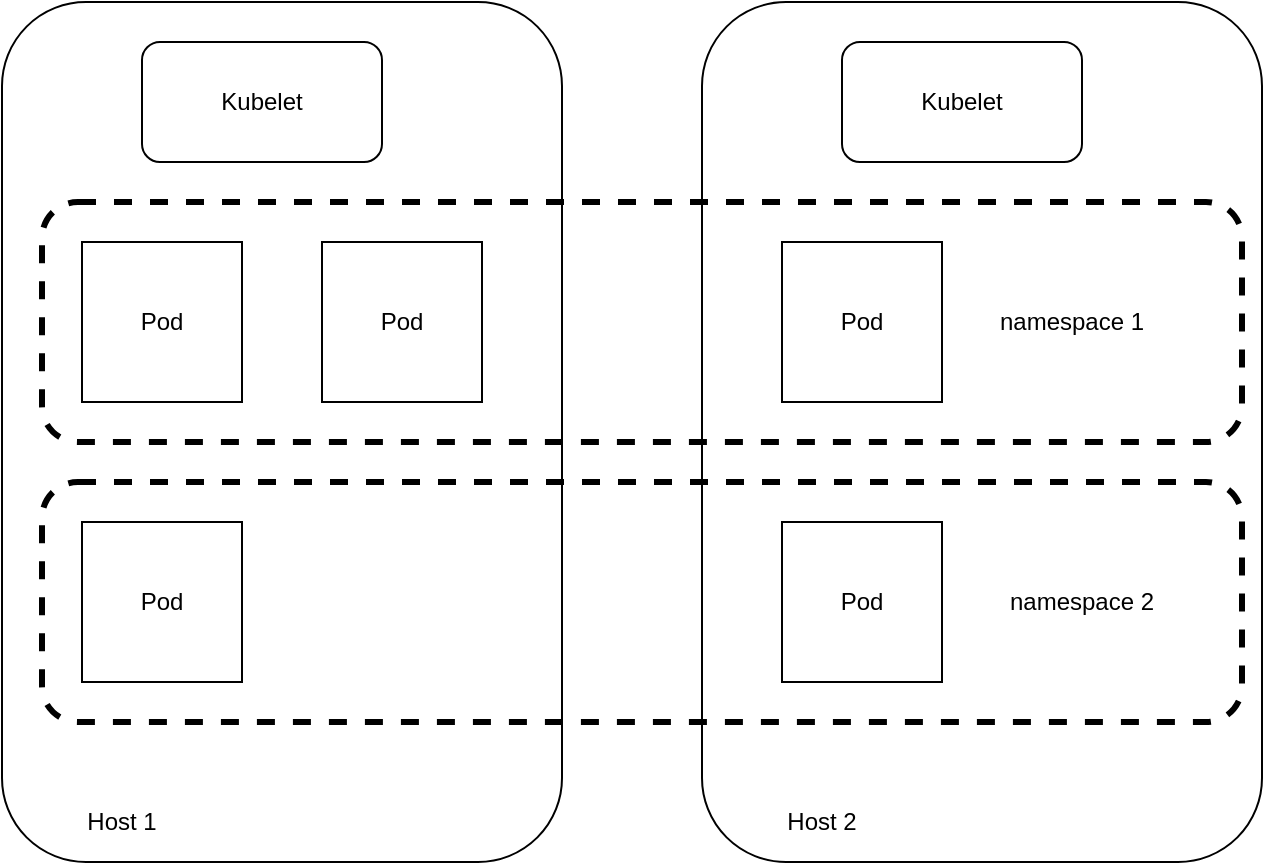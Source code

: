 <mxfile version="12.2.2" type="device" pages="1"><diagram id="e0SPDPHda0_G573LZDcg" name="Page-1"><mxGraphModel dx="1088" dy="538" grid="1" gridSize="10" guides="1" tooltips="1" connect="1" arrows="1" fold="1" page="1" pageScale="1" pageWidth="850" pageHeight="1100" math="0" shadow="0"><root><mxCell id="0"/><mxCell id="1" parent="0"/><mxCell id="Oo-0B5G8bB2DMYQothb5-16" value="" style="rounded=1;whiteSpace=wrap;html=1;" vertex="1" parent="1"><mxGeometry x="400" y="30" width="280" height="430" as="geometry"/></mxCell><mxCell id="Oo-0B5G8bB2DMYQothb5-1" value="" style="rounded=1;whiteSpace=wrap;html=1;" vertex="1" parent="1"><mxGeometry x="50" y="30" width="280" height="430" as="geometry"/></mxCell><mxCell id="Oo-0B5G8bB2DMYQothb5-2" value="Kubelet" style="rounded=1;whiteSpace=wrap;html=1;" vertex="1" parent="1"><mxGeometry x="120" y="50" width="120" height="60" as="geometry"/></mxCell><mxCell id="Oo-0B5G8bB2DMYQothb5-3" value="Pod" style="whiteSpace=wrap;html=1;aspect=fixed;" vertex="1" parent="1"><mxGeometry x="90" y="150" width="80" height="80" as="geometry"/></mxCell><mxCell id="Oo-0B5G8bB2DMYQothb5-4" value="Pod" style="whiteSpace=wrap;html=1;aspect=fixed;" vertex="1" parent="1"><mxGeometry x="210" y="150" width="80" height="80" as="geometry"/></mxCell><mxCell id="Oo-0B5G8bB2DMYQothb5-5" value="Pod" style="whiteSpace=wrap;html=1;aspect=fixed;" vertex="1" parent="1"><mxGeometry x="90" y="290" width="80" height="80" as="geometry"/></mxCell><mxCell id="Oo-0B5G8bB2DMYQothb5-12" value="Host 1" style="text;html=1;strokeColor=none;fillColor=none;align=center;verticalAlign=middle;whiteSpace=wrap;rounded=0;" vertex="1" parent="1"><mxGeometry x="90" y="430" width="40" height="20" as="geometry"/></mxCell><mxCell id="Oo-0B5G8bB2DMYQothb5-15" value="" style="rounded=1;whiteSpace=wrap;html=1;fillColor=none;strokeWidth=3;dashed=1;" vertex="1" parent="1"><mxGeometry x="70" y="130" width="600" height="120" as="geometry"/></mxCell><mxCell id="Oo-0B5G8bB2DMYQothb5-17" value="Kubelet" style="rounded=1;whiteSpace=wrap;html=1;" vertex="1" parent="1"><mxGeometry x="470" y="50" width="120" height="60" as="geometry"/></mxCell><mxCell id="Oo-0B5G8bB2DMYQothb5-18" value="Pod" style="whiteSpace=wrap;html=1;aspect=fixed;" vertex="1" parent="1"><mxGeometry x="440" y="150" width="80" height="80" as="geometry"/></mxCell><mxCell id="Oo-0B5G8bB2DMYQothb5-20" value="Pod" style="whiteSpace=wrap;html=1;aspect=fixed;" vertex="1" parent="1"><mxGeometry x="440" y="290" width="80" height="80" as="geometry"/></mxCell><mxCell id="Oo-0B5G8bB2DMYQothb5-21" value="Host 2" style="text;html=1;strokeColor=none;fillColor=none;align=center;verticalAlign=middle;whiteSpace=wrap;rounded=0;" vertex="1" parent="1"><mxGeometry x="440" y="430" width="40" height="20" as="geometry"/></mxCell><mxCell id="Oo-0B5G8bB2DMYQothb5-22" value="" style="rounded=1;whiteSpace=wrap;html=1;fillColor=none;strokeWidth=3;dashed=1;" vertex="1" parent="1"><mxGeometry x="70" y="270" width="600" height="120" as="geometry"/></mxCell><mxCell id="Oo-0B5G8bB2DMYQothb5-23" value="namespace 1" style="text;html=1;strokeColor=none;fillColor=none;align=center;verticalAlign=middle;whiteSpace=wrap;rounded=0;dashed=1;" vertex="1" parent="1"><mxGeometry x="520" y="180" width="130" height="20" as="geometry"/></mxCell><mxCell id="Oo-0B5G8bB2DMYQothb5-24" value="namespace 2" style="text;html=1;strokeColor=none;fillColor=none;align=center;verticalAlign=middle;whiteSpace=wrap;rounded=0;dashed=1;" vertex="1" parent="1"><mxGeometry x="525" y="320" width="130" height="20" as="geometry"/></mxCell></root></mxGraphModel></diagram></mxfile>